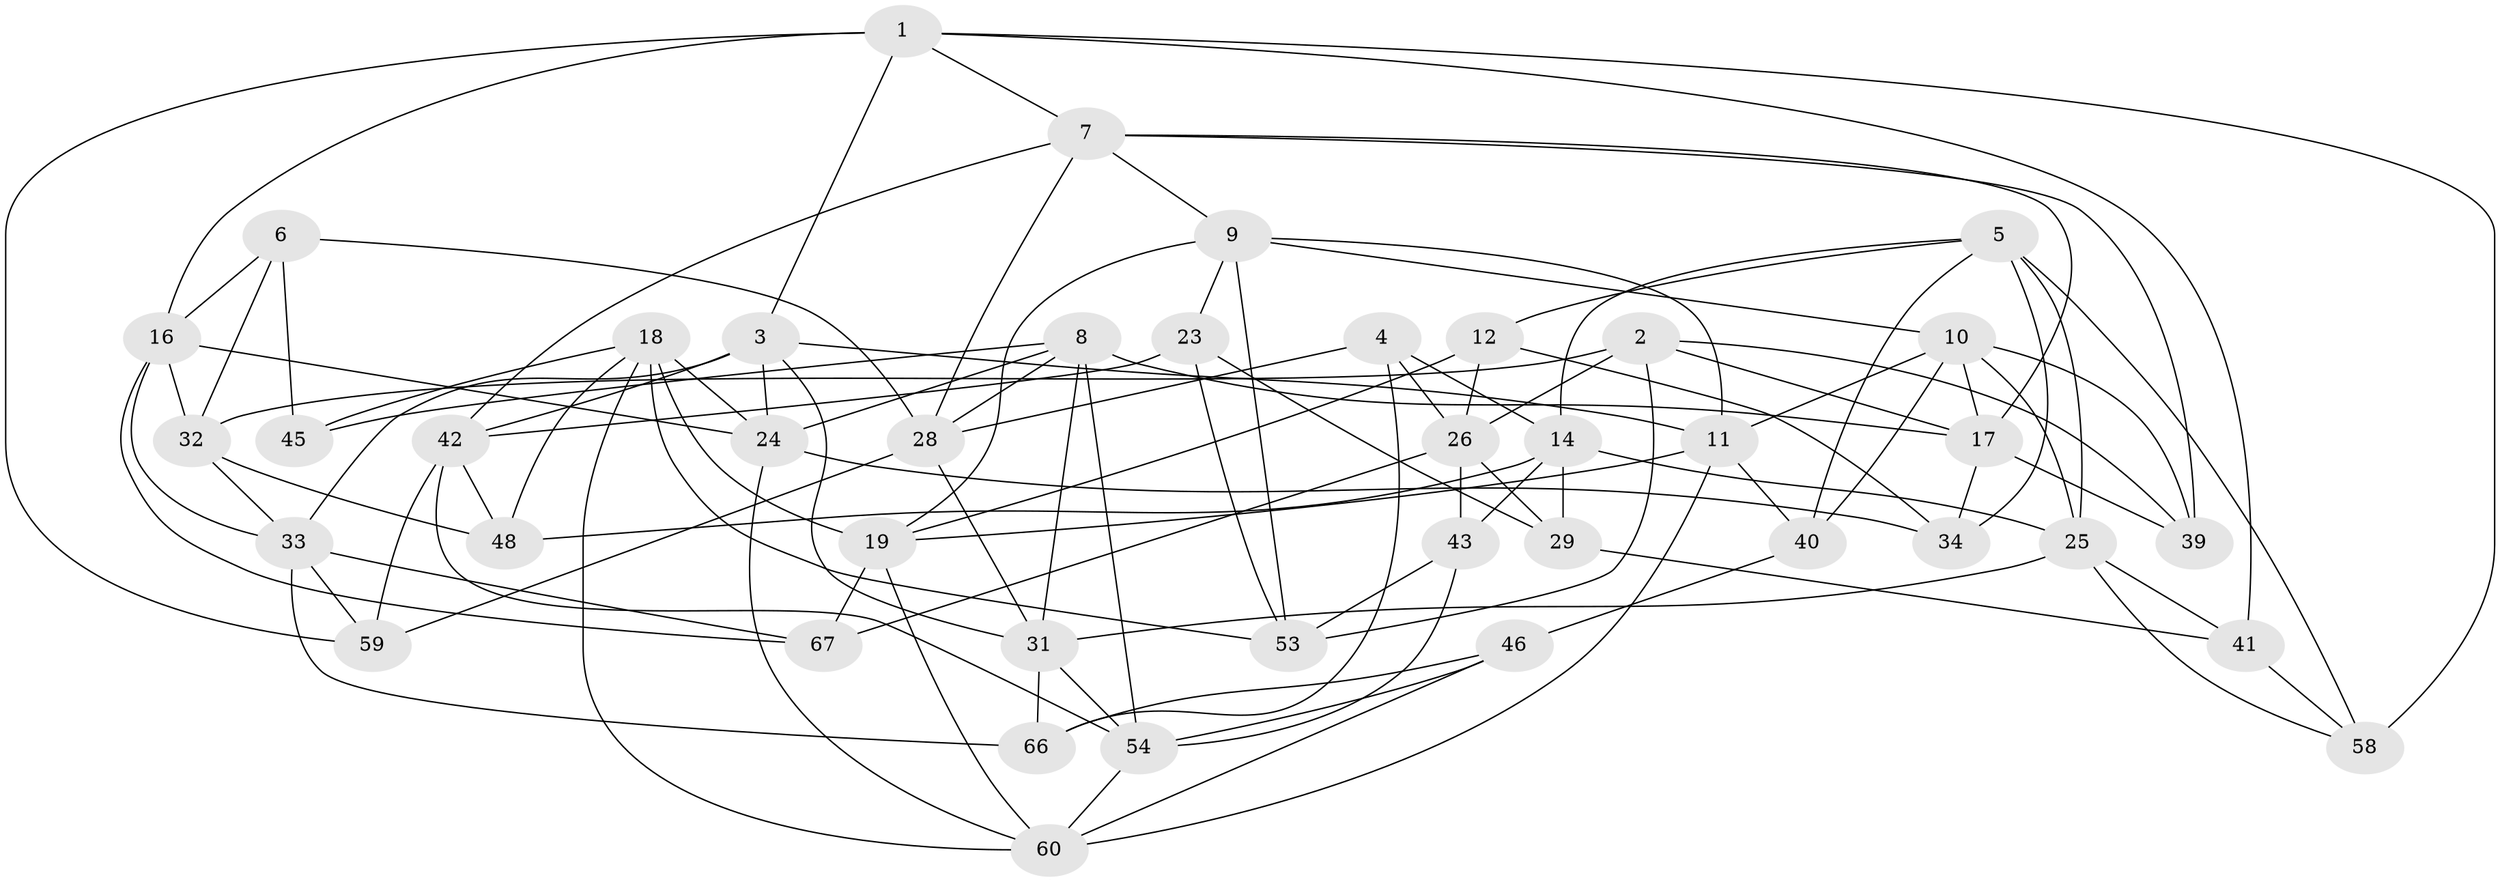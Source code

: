// original degree distribution, {4: 1.0}
// Generated by graph-tools (version 1.1) at 2025/11/02/27/25 16:11:46]
// undirected, 42 vertices, 107 edges
graph export_dot {
graph [start="1"]
  node [color=gray90,style=filled];
  1 [super="+20"];
  2 [super="+21"];
  3 [super="+55"];
  4;
  5 [super="+30"];
  6 [super="+13"];
  7 [super="+65"];
  8 [super="+37"];
  9 [super="+15"];
  10 [super="+36"];
  11 [super="+62"];
  12;
  14 [super="+35"];
  16 [super="+49"];
  17 [super="+27"];
  18 [super="+44"];
  19 [super="+22"];
  23;
  24 [super="+68"];
  25 [super="+52"];
  26 [super="+57"];
  28 [super="+38"];
  29;
  31 [super="+47"];
  32 [super="+61"];
  33 [super="+51"];
  34;
  39;
  40;
  41;
  42 [super="+50"];
  43;
  45;
  46;
  48;
  53 [super="+63"];
  54 [super="+56"];
  58;
  59;
  60 [super="+64"];
  66;
  67;
  1 -- 58;
  1 -- 16;
  1 -- 3;
  1 -- 59;
  1 -- 41;
  1 -- 7;
  2 -- 26;
  2 -- 53 [weight=2];
  2 -- 39;
  2 -- 17;
  2 -- 32;
  3 -- 11;
  3 -- 42;
  3 -- 24;
  3 -- 33;
  3 -- 31;
  4 -- 66;
  4 -- 14;
  4 -- 28;
  4 -- 26;
  5 -- 40;
  5 -- 34;
  5 -- 58;
  5 -- 12;
  5 -- 14;
  5 -- 25;
  6 -- 45 [weight=2];
  6 -- 16;
  6 -- 32 [weight=2];
  6 -- 28;
  7 -- 42;
  7 -- 17;
  7 -- 28;
  7 -- 9;
  7 -- 39;
  8 -- 31;
  8 -- 54;
  8 -- 45;
  8 -- 17;
  8 -- 24;
  8 -- 28;
  9 -- 11;
  9 -- 53;
  9 -- 10;
  9 -- 19;
  9 -- 23;
  10 -- 39;
  10 -- 17;
  10 -- 40;
  10 -- 25;
  10 -- 11;
  11 -- 60;
  11 -- 40;
  11 -- 19;
  12 -- 26;
  12 -- 34;
  12 -- 19;
  14 -- 48;
  14 -- 25;
  14 -- 43;
  14 -- 29;
  16 -- 67;
  16 -- 33;
  16 -- 24;
  16 -- 32;
  17 -- 34;
  17 -- 39;
  18 -- 24;
  18 -- 19;
  18 -- 53;
  18 -- 48;
  18 -- 60;
  18 -- 45;
  19 -- 60;
  19 -- 67;
  23 -- 29;
  23 -- 53;
  23 -- 42;
  24 -- 34;
  24 -- 60;
  25 -- 41;
  25 -- 58;
  25 -- 31;
  26 -- 67;
  26 -- 43;
  26 -- 29;
  28 -- 59;
  28 -- 31;
  29 -- 41;
  31 -- 66;
  31 -- 54;
  32 -- 33;
  32 -- 48;
  33 -- 66;
  33 -- 67;
  33 -- 59;
  40 -- 46;
  41 -- 58;
  42 -- 54;
  42 -- 48;
  42 -- 59;
  43 -- 53;
  43 -- 54;
  46 -- 60;
  46 -- 66;
  46 -- 54;
  54 -- 60;
}
